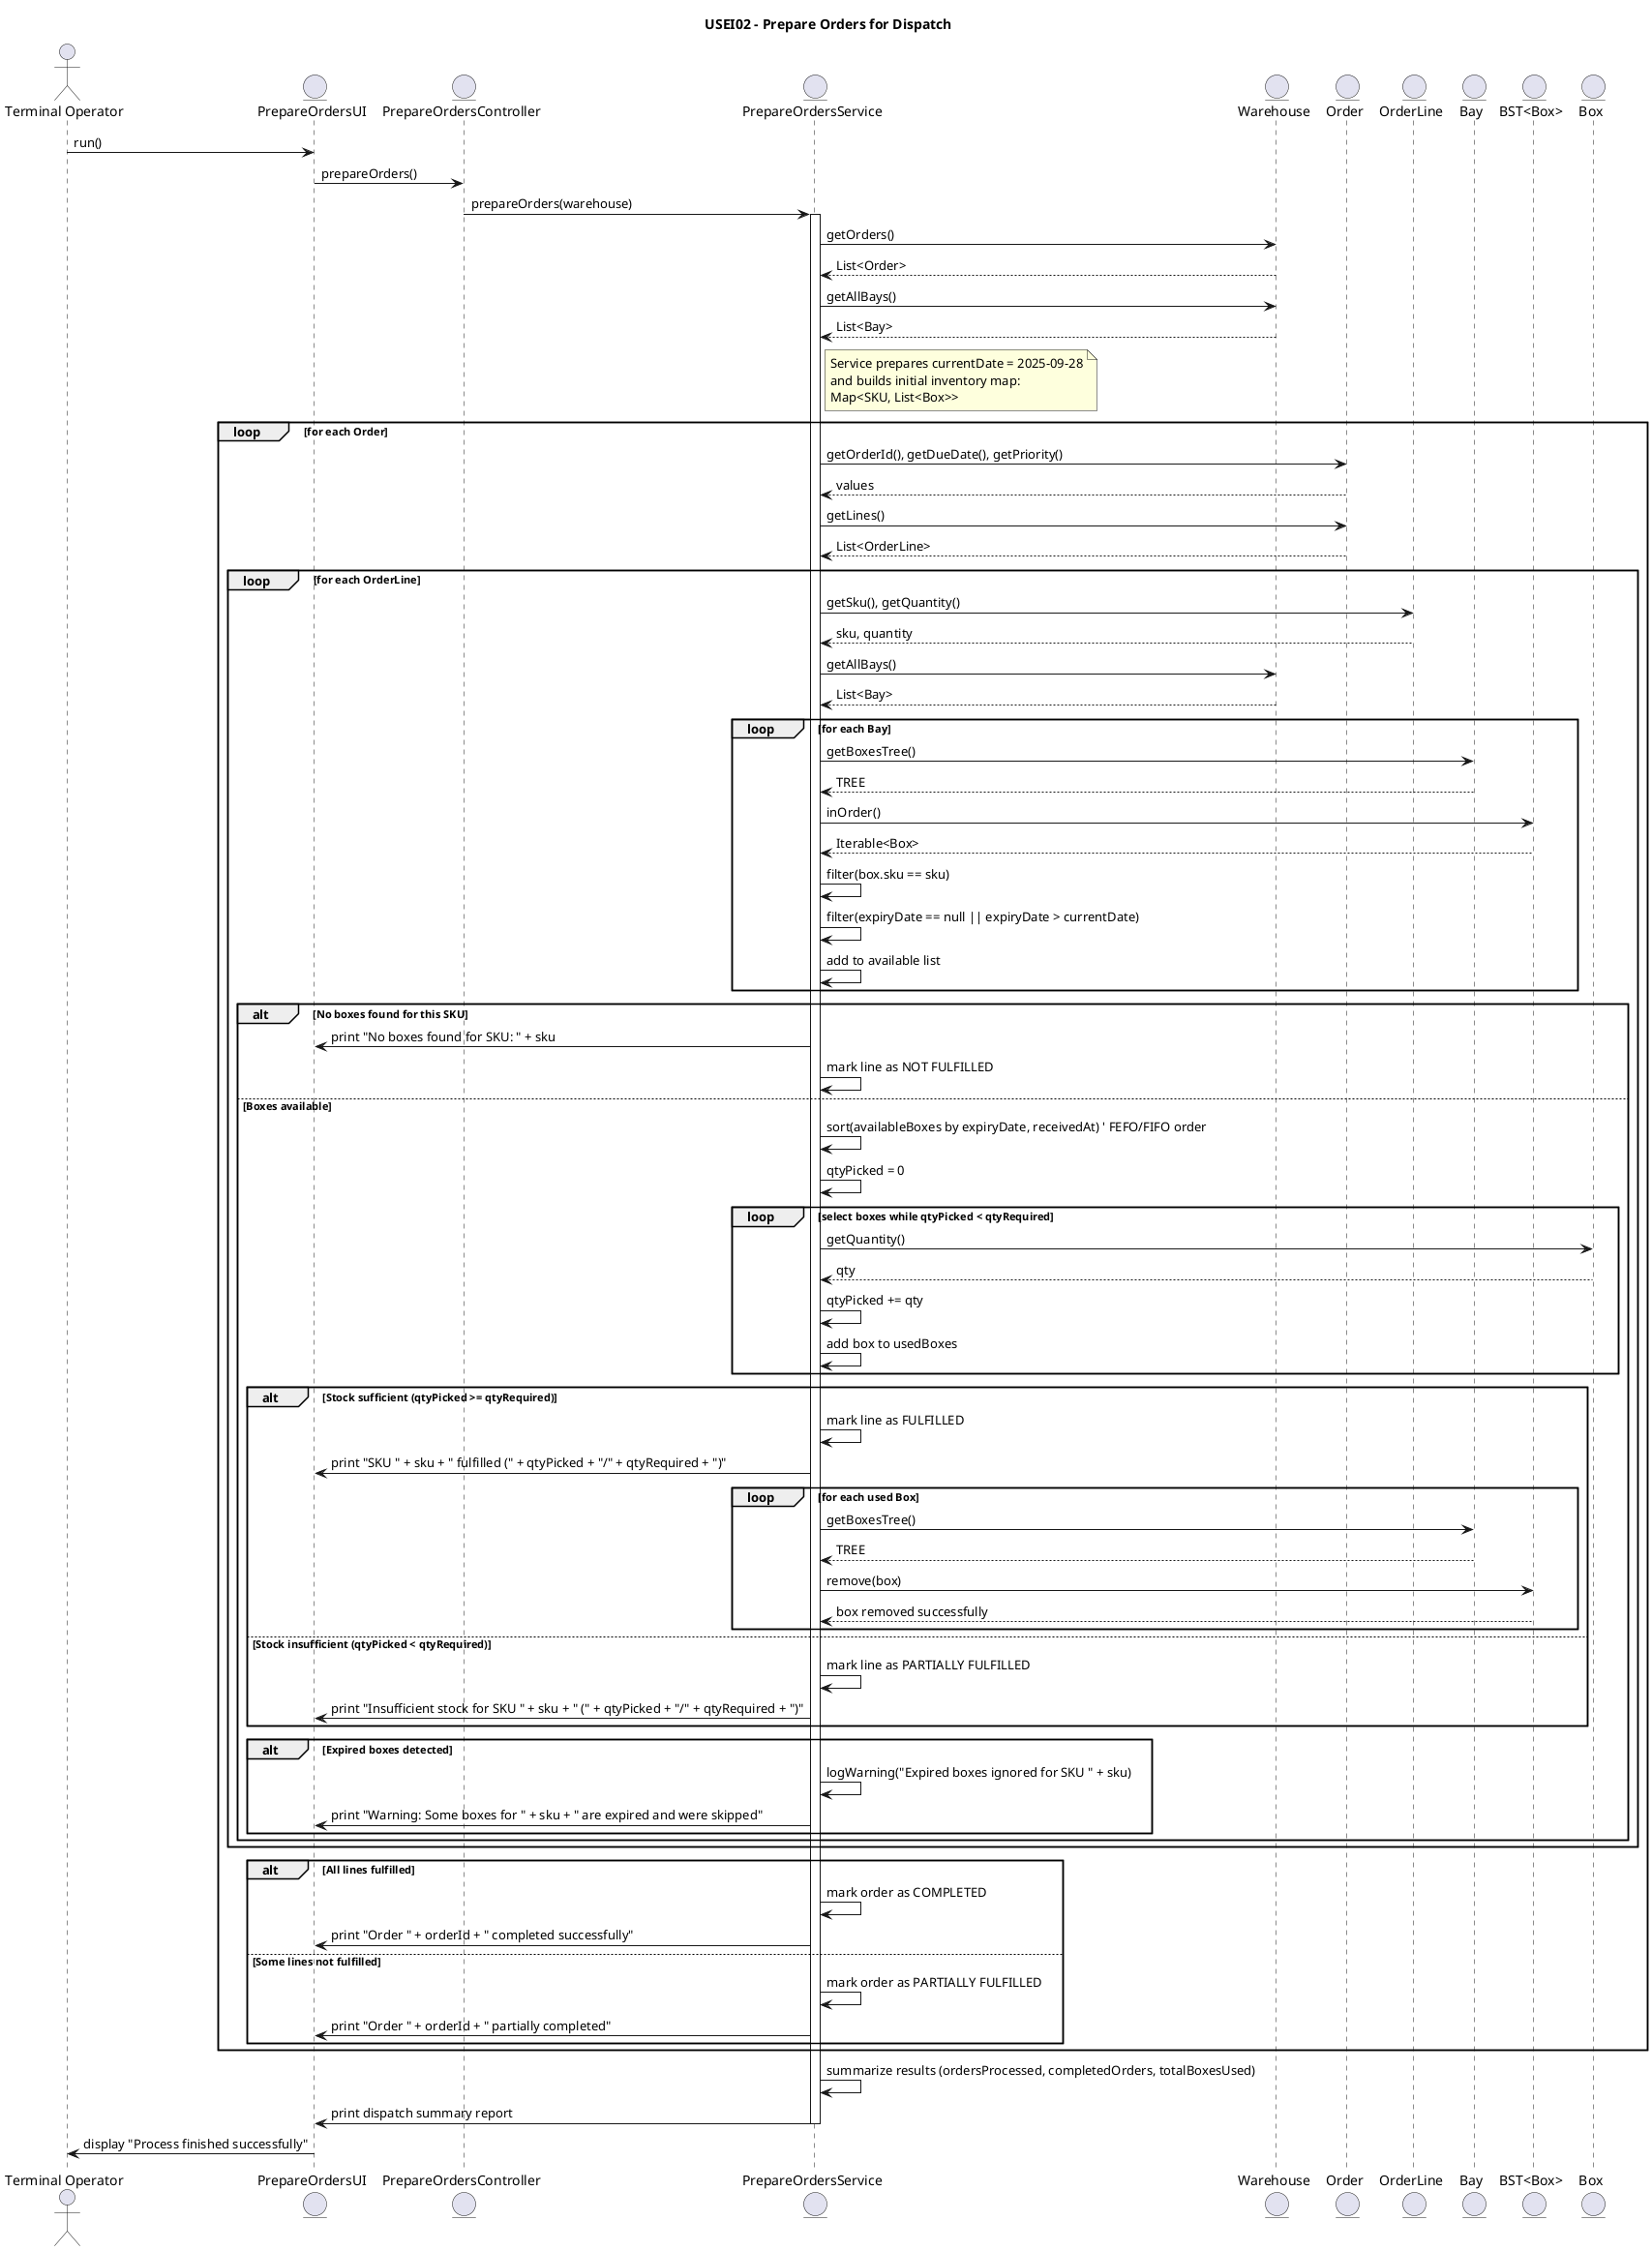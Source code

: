 @startuml

title USEI02 - Prepare Orders for Dispatch

actor "Terminal Operator" as TO
entity "PrepareOrdersUI" as UI
entity "PrepareOrdersController" as CTRL
entity "PrepareOrdersService" as SRV
entity "Warehouse" as WH
entity "Order" as ORD
entity "OrderLine" as LINE
entity "Bay" as BAY
entity "BST<Box>" as TREE
entity "Box" as BOX


TO -> UI: run()
UI -> CTRL: prepareOrders()
CTRL -> SRV: prepareOrders(warehouse)

activate SRV
SRV -> WH: getOrders()
WH --> SRV: List<Order>

SRV -> WH: getAllBays()
WH --> SRV: List<Bay>

note right of SRV
Service prepares currentDate = 2025-09-28
and builds initial inventory map:
Map<SKU, List<Box>>
end note

loop for each Order
    SRV -> ORD: getOrderId(), getDueDate(), getPriority()
    ORD --> SRV: values
    SRV -> ORD: getLines()
    ORD --> SRV: List<OrderLine>

    loop for each OrderLine
        SRV -> LINE: getSku(), getQuantity()
        LINE --> SRV: sku, quantity

        SRV -> WH: getAllBays()
        WH --> SRV: List<Bay>

        loop for each Bay
            SRV -> BAY: getBoxesTree()
            BAY --> SRV: TREE

            SRV -> TREE: inOrder()
            TREE --> SRV: Iterable<Box>

            SRV -> SRV: filter(box.sku == sku)
            SRV -> SRV: filter(expiryDate == null || expiryDate > currentDate)
            SRV -> SRV: add to available list
        end

        alt No boxes found for this SKU
            SRV -> UI: print "No boxes found for SKU: " + sku
            SRV -> SRV: mark line as NOT FULFILLED
        else Boxes available
            SRV -> SRV: sort(availableBoxes by expiryDate, receivedAt) ' FEFO/FIFO order

            SRV -> SRV: qtyPicked = 0
            loop select boxes while qtyPicked < qtyRequired
                SRV -> BOX: getQuantity()
                BOX --> SRV: qty
                SRV -> SRV: qtyPicked += qty
                SRV -> SRV: add box to usedBoxes
            end

            alt Stock sufficient (qtyPicked >= qtyRequired)
                SRV -> SRV: mark line as FULFILLED
                SRV -> UI: print "SKU " + sku + " fulfilled (" + qtyPicked + "/" + qtyRequired + ")"

                loop for each used Box
                    SRV -> BAY: getBoxesTree()
                    BAY --> SRV: TREE
                    SRV -> TREE: remove(box)
                    TREE --> SRV: box removed successfully
                end
            else Stock insufficient (qtyPicked < qtyRequired)
                SRV -> SRV: mark line as PARTIALLY FULFILLED
                SRV -> UI: print "Insufficient stock for SKU " + sku + " (" + qtyPicked + "/" + qtyRequired + ")"
            end

            alt Expired boxes detected
                SRV -> SRV: logWarning("Expired boxes ignored for SKU " + sku)
                SRV -> UI: print "Warning: Some boxes for " + sku + " are expired and were skipped"
            end
        end
    end

    alt All lines fulfilled
        SRV -> SRV: mark order as COMPLETED
        SRV -> UI: print "Order " + orderId + " completed successfully"
    else Some lines not fulfilled
        SRV -> SRV: mark order as PARTIALLY FULFILLED
        SRV -> UI: print "Order " + orderId + " partially completed"
    end
end

SRV -> SRV: summarize results (ordersProcessed, completedOrders, totalBoxesUsed)
SRV -> UI: print dispatch summary report

deactivate SRV
UI -> TO: display "Process finished successfully"

@enduml
